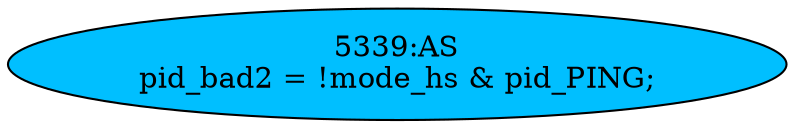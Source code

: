 strict digraph "" {
	node [label="\N"];
	"5339:AS"	 [ast="<pyverilog.vparser.ast.Assign object at 0x7f13b5578250>",
		def_var="['pid_bad2']",
		fillcolor=deepskyblue,
		label="5339:AS
pid_bad2 = !mode_hs & pid_PING;",
		statements="[]",
		style=filled,
		typ=Assign,
		use_var="['mode_hs', 'pid_PING']"];
}
